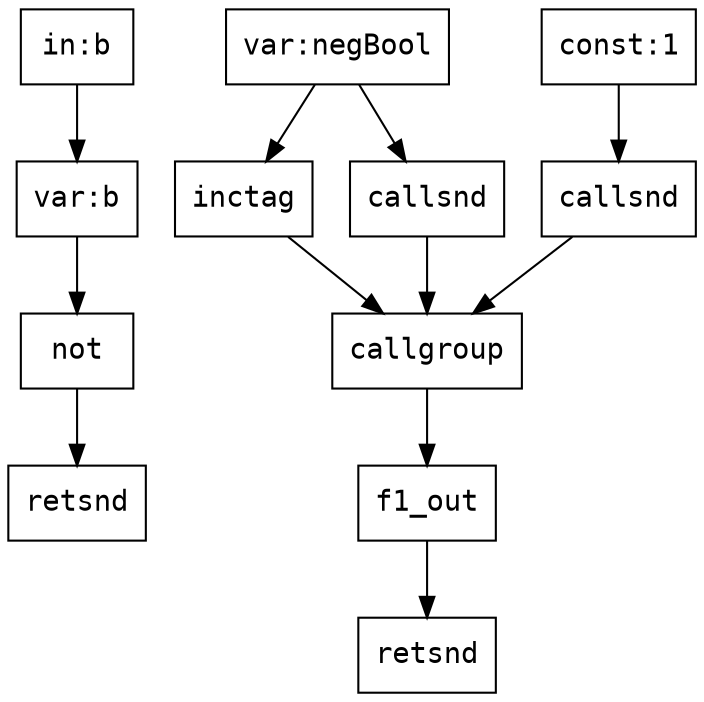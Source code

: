 digraph Dataflow {
  node [shape=record,fontname="Courier"];
  "f0_in_b" [label="in:b"];
  "f0_v_out" [label="var:b"];
  "f0_in_b" -> "f0_v_out";
  "f0_out" [label="not"];
  "f0_v_out" -> "f0_out";
  "f0_retsnd" [label="retsnd"];
  "f0_out" -> "f0_retsnd";
  "f1_f_out" [label="var:negBool"];
  "f1_x_out" [label="const:1"];
  "f1_inctag" [label="inctag"];
  "f1_f_out" -> "f1_inctag";
  "f1_cg" [label="callgroup"];
  "f1_inctag" -> "f1_cg";
  "f1_cg_snd_fun" [label="callsnd"];
  "f1_f_out" -> "f1_cg_snd_fun";
  "f1_cg_snd_fun" -> "f1_cg";
  "f1_cg_snd_arg" [label="callsnd"];
  "f1_x_out" -> "f1_cg_snd_arg";
  "f1_cg_snd_arg" -> "f1_cg";
  "f1_cg" -> "f1_out";
  "f1_retsnd" [label="retsnd"];
  "f1_out" -> "f1_retsnd";
}
